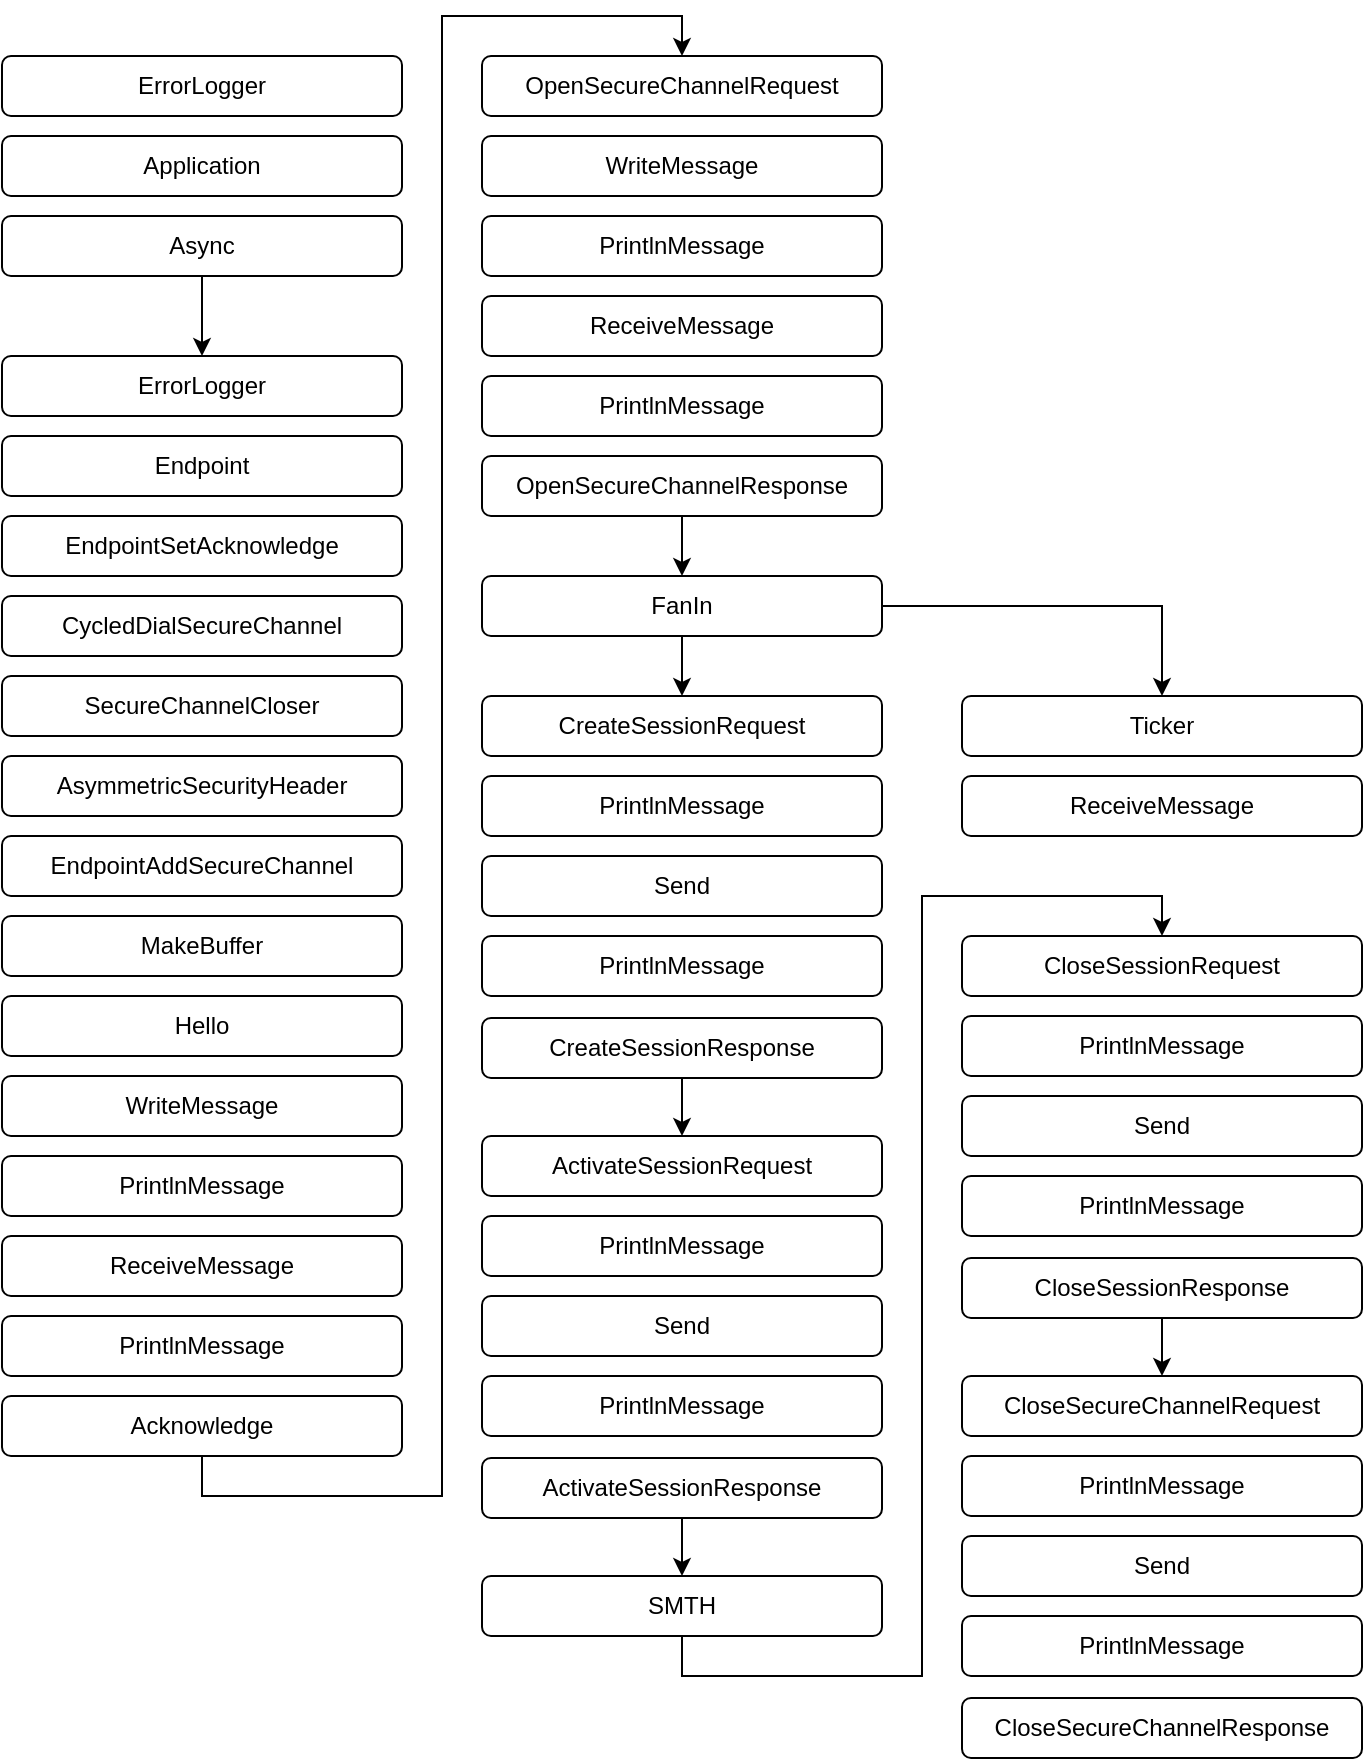 <mxfile version="21.6.8" type="github">
  <diagram name="Страница — 1" id="T-uPf4Jod4Mj95Pgdpi3">
    <mxGraphModel dx="1434" dy="782" grid="1" gridSize="10" guides="1" tooltips="1" connect="1" arrows="1" fold="1" page="1" pageScale="1" pageWidth="1200" pageHeight="1920" math="0" shadow="0">
      <root>
        <mxCell id="0" />
        <mxCell id="1" parent="0" />
        <mxCell id="MSmM4kQ4DseLMJ7Sbeac-5" value="ErrorLogger" style="rounded=1;whiteSpace=wrap;html=1;" vertex="1" parent="1">
          <mxGeometry x="40" y="40" width="200" height="30" as="geometry" />
        </mxCell>
        <mxCell id="MSmM4kQ4DseLMJ7Sbeac-6" value="Application" style="rounded=1;whiteSpace=wrap;html=1;" vertex="1" parent="1">
          <mxGeometry x="40" y="80" width="200" height="30" as="geometry" />
        </mxCell>
        <mxCell id="MSmM4kQ4DseLMJ7Sbeac-61" style="edgeStyle=orthogonalEdgeStyle;rounded=0;orthogonalLoop=1;jettySize=auto;html=1;exitX=0.5;exitY=1;exitDx=0;exitDy=0;entryX=0.5;entryY=0;entryDx=0;entryDy=0;" edge="1" parent="1" source="MSmM4kQ4DseLMJ7Sbeac-7" target="MSmM4kQ4DseLMJ7Sbeac-12">
          <mxGeometry relative="1" as="geometry" />
        </mxCell>
        <mxCell id="MSmM4kQ4DseLMJ7Sbeac-7" value="Async" style="rounded=1;whiteSpace=wrap;html=1;" vertex="1" parent="1">
          <mxGeometry x="40" y="120" width="200" height="30" as="geometry" />
        </mxCell>
        <mxCell id="MSmM4kQ4DseLMJ7Sbeac-62" style="edgeStyle=orthogonalEdgeStyle;rounded=0;orthogonalLoop=1;jettySize=auto;html=1;exitX=0.5;exitY=1;exitDx=0;exitDy=0;entryX=0.5;entryY=0;entryDx=0;entryDy=0;" edge="1" parent="1" source="MSmM4kQ4DseLMJ7Sbeac-28" target="MSmM4kQ4DseLMJ7Sbeac-33">
          <mxGeometry relative="1" as="geometry" />
        </mxCell>
        <mxCell id="MSmM4kQ4DseLMJ7Sbeac-63" style="edgeStyle=orthogonalEdgeStyle;rounded=0;orthogonalLoop=1;jettySize=auto;html=1;exitX=0.5;exitY=1;exitDx=0;exitDy=0;entryX=0.5;entryY=0;entryDx=0;entryDy=0;" edge="1" parent="1" source="MSmM4kQ4DseLMJ7Sbeac-34" target="MSmM4kQ4DseLMJ7Sbeac-51">
          <mxGeometry relative="1" as="geometry" />
        </mxCell>
        <mxCell id="MSmM4kQ4DseLMJ7Sbeac-59" style="edgeStyle=orthogonalEdgeStyle;rounded=0;orthogonalLoop=1;jettySize=auto;html=1;exitX=1;exitY=0.5;exitDx=0;exitDy=0;entryX=0.5;entryY=0;entryDx=0;entryDy=0;" edge="1" parent="1" source="MSmM4kQ4DseLMJ7Sbeac-51" target="MSmM4kQ4DseLMJ7Sbeac-52">
          <mxGeometry relative="1" as="geometry" />
        </mxCell>
        <mxCell id="MSmM4kQ4DseLMJ7Sbeac-60" style="edgeStyle=orthogonalEdgeStyle;rounded=0;orthogonalLoop=1;jettySize=auto;html=1;exitX=0.5;exitY=1;exitDx=0;exitDy=0;entryX=0.5;entryY=0;entryDx=0;entryDy=0;" edge="1" parent="1" source="MSmM4kQ4DseLMJ7Sbeac-51" target="MSmM4kQ4DseLMJ7Sbeac-54">
          <mxGeometry relative="1" as="geometry" />
        </mxCell>
        <mxCell id="MSmM4kQ4DseLMJ7Sbeac-51" value="FanIn" style="rounded=1;whiteSpace=wrap;html=1;glass=0;shadow=0;" vertex="1" parent="1">
          <mxGeometry x="280" y="300" width="200" height="30" as="geometry" />
        </mxCell>
        <mxCell id="MSmM4kQ4DseLMJ7Sbeac-69" style="edgeStyle=orthogonalEdgeStyle;rounded=0;orthogonalLoop=1;jettySize=auto;html=1;exitX=0.5;exitY=1;exitDx=0;exitDy=0;entryX=0.5;entryY=0;entryDx=0;entryDy=0;" edge="1" parent="1" source="MSmM4kQ4DseLMJ7Sbeac-58" target="MSmM4kQ4DseLMJ7Sbeac-64">
          <mxGeometry relative="1" as="geometry" />
        </mxCell>
        <mxCell id="MSmM4kQ4DseLMJ7Sbeac-70" value="" style="group" vertex="1" connectable="0" parent="1">
          <mxGeometry x="40" y="190" width="200" height="550" as="geometry" />
        </mxCell>
        <mxCell id="MSmM4kQ4DseLMJ7Sbeac-12" value="ErrorLogger" style="rounded=1;whiteSpace=wrap;html=1;" vertex="1" parent="MSmM4kQ4DseLMJ7Sbeac-70">
          <mxGeometry width="200" height="30" as="geometry" />
        </mxCell>
        <mxCell id="MSmM4kQ4DseLMJ7Sbeac-13" value="Endpoint" style="rounded=1;whiteSpace=wrap;html=1;" vertex="1" parent="MSmM4kQ4DseLMJ7Sbeac-70">
          <mxGeometry y="40" width="200" height="30" as="geometry" />
        </mxCell>
        <mxCell id="MSmM4kQ4DseLMJ7Sbeac-14" value="EndpointSetAcknowledge" style="rounded=1;whiteSpace=wrap;html=1;glass=0;shadow=0;" vertex="1" parent="MSmM4kQ4DseLMJ7Sbeac-70">
          <mxGeometry y="80" width="200" height="30" as="geometry" />
        </mxCell>
        <mxCell id="MSmM4kQ4DseLMJ7Sbeac-18" value="CycledDialSecureChannel" style="rounded=1;whiteSpace=wrap;html=1;glass=0;shadow=0;" vertex="1" parent="MSmM4kQ4DseLMJ7Sbeac-70">
          <mxGeometry y="120" width="200" height="30" as="geometry" />
        </mxCell>
        <mxCell id="MSmM4kQ4DseLMJ7Sbeac-19" value="SecureChannelCloser" style="rounded=1;whiteSpace=wrap;html=1;glass=0;shadow=0;" vertex="1" parent="MSmM4kQ4DseLMJ7Sbeac-70">
          <mxGeometry y="160" width="200" height="30" as="geometry" />
        </mxCell>
        <mxCell id="MSmM4kQ4DseLMJ7Sbeac-20" value="AsymmetricSecurityHeader" style="rounded=1;whiteSpace=wrap;html=1;glass=0;shadow=0;" vertex="1" parent="MSmM4kQ4DseLMJ7Sbeac-70">
          <mxGeometry y="200" width="200" height="30" as="geometry" />
        </mxCell>
        <mxCell id="MSmM4kQ4DseLMJ7Sbeac-21" value="EndpointAddSecureChannel" style="rounded=1;whiteSpace=wrap;html=1;glass=0;shadow=0;" vertex="1" parent="MSmM4kQ4DseLMJ7Sbeac-70">
          <mxGeometry y="240" width="200" height="30" as="geometry" />
        </mxCell>
        <mxCell id="MSmM4kQ4DseLMJ7Sbeac-22" value="MakeBuffer" style="rounded=1;whiteSpace=wrap;html=1;glass=0;shadow=0;" vertex="1" parent="MSmM4kQ4DseLMJ7Sbeac-70">
          <mxGeometry y="280" width="200" height="30" as="geometry" />
        </mxCell>
        <mxCell id="MSmM4kQ4DseLMJ7Sbeac-23" value="Hello" style="rounded=1;whiteSpace=wrap;html=1;glass=0;shadow=0;" vertex="1" parent="MSmM4kQ4DseLMJ7Sbeac-70">
          <mxGeometry y="320" width="200" height="30" as="geometry" />
        </mxCell>
        <mxCell id="MSmM4kQ4DseLMJ7Sbeac-24" value="WriteMessage" style="rounded=1;whiteSpace=wrap;html=1;glass=0;shadow=0;" vertex="1" parent="MSmM4kQ4DseLMJ7Sbeac-70">
          <mxGeometry y="360" width="200" height="30" as="geometry" />
        </mxCell>
        <mxCell id="MSmM4kQ4DseLMJ7Sbeac-25" value="PrintlnMessage" style="rounded=1;whiteSpace=wrap;html=1;glass=0;shadow=0;" vertex="1" parent="MSmM4kQ4DseLMJ7Sbeac-70">
          <mxGeometry y="400" width="200" height="30" as="geometry" />
        </mxCell>
        <mxCell id="MSmM4kQ4DseLMJ7Sbeac-26" value="ReceiveMessage" style="rounded=1;whiteSpace=wrap;html=1;glass=0;shadow=0;" vertex="1" parent="MSmM4kQ4DseLMJ7Sbeac-70">
          <mxGeometry y="440" width="200" height="30" as="geometry" />
        </mxCell>
        <mxCell id="MSmM4kQ4DseLMJ7Sbeac-27" value="PrintlnMessage" style="rounded=1;whiteSpace=wrap;html=1;glass=0;shadow=0;" vertex="1" parent="MSmM4kQ4DseLMJ7Sbeac-70">
          <mxGeometry y="480" width="200" height="30" as="geometry" />
        </mxCell>
        <mxCell id="MSmM4kQ4DseLMJ7Sbeac-28" value="Acknowledge" style="rounded=1;whiteSpace=wrap;html=1;glass=0;shadow=0;" vertex="1" parent="MSmM4kQ4DseLMJ7Sbeac-70">
          <mxGeometry y="520" width="200" height="30" as="geometry" />
        </mxCell>
        <mxCell id="MSmM4kQ4DseLMJ7Sbeac-71" value="" style="group" vertex="1" connectable="0" parent="1">
          <mxGeometry x="280" y="40" width="200" height="230" as="geometry" />
        </mxCell>
        <mxCell id="MSmM4kQ4DseLMJ7Sbeac-29" value="WriteMessage" style="rounded=1;whiteSpace=wrap;html=1;glass=0;shadow=0;" vertex="1" parent="MSmM4kQ4DseLMJ7Sbeac-71">
          <mxGeometry y="40" width="200" height="30" as="geometry" />
        </mxCell>
        <mxCell id="MSmM4kQ4DseLMJ7Sbeac-30" value="PrintlnMessage" style="rounded=1;whiteSpace=wrap;html=1;glass=0;shadow=0;" vertex="1" parent="MSmM4kQ4DseLMJ7Sbeac-71">
          <mxGeometry y="80" width="200" height="30" as="geometry" />
        </mxCell>
        <mxCell id="MSmM4kQ4DseLMJ7Sbeac-31" value="ReceiveMessage" style="rounded=1;whiteSpace=wrap;html=1;glass=0;shadow=0;" vertex="1" parent="MSmM4kQ4DseLMJ7Sbeac-71">
          <mxGeometry y="120" width="200" height="30" as="geometry" />
        </mxCell>
        <mxCell id="MSmM4kQ4DseLMJ7Sbeac-32" value="PrintlnMessage" style="rounded=1;whiteSpace=wrap;html=1;glass=0;shadow=0;" vertex="1" parent="MSmM4kQ4DseLMJ7Sbeac-71">
          <mxGeometry y="160" width="200" height="30" as="geometry" />
        </mxCell>
        <mxCell id="MSmM4kQ4DseLMJ7Sbeac-33" value="OpenSecureChannelRequest" style="rounded=1;whiteSpace=wrap;html=1;glass=0;shadow=0;" vertex="1" parent="MSmM4kQ4DseLMJ7Sbeac-71">
          <mxGeometry width="200" height="30" as="geometry" />
        </mxCell>
        <mxCell id="MSmM4kQ4DseLMJ7Sbeac-34" value="OpenSecureChannelResponse" style="rounded=1;whiteSpace=wrap;html=1;glass=0;shadow=0;" vertex="1" parent="MSmM4kQ4DseLMJ7Sbeac-71">
          <mxGeometry y="200" width="200" height="30" as="geometry" />
        </mxCell>
        <mxCell id="MSmM4kQ4DseLMJ7Sbeac-73" value="" style="group" vertex="1" connectable="0" parent="1">
          <mxGeometry x="280" y="360" width="200" height="191" as="geometry" />
        </mxCell>
        <mxCell id="MSmM4kQ4DseLMJ7Sbeac-54" value="CreateSessionRequest" style="rounded=1;whiteSpace=wrap;html=1;glass=0;shadow=0;" vertex="1" parent="MSmM4kQ4DseLMJ7Sbeac-73">
          <mxGeometry width="200" height="30" as="geometry" />
        </mxCell>
        <mxCell id="MSmM4kQ4DseLMJ7Sbeac-55" value="PrintlnMessage" style="rounded=1;whiteSpace=wrap;html=1;glass=0;shadow=0;" vertex="1" parent="MSmM4kQ4DseLMJ7Sbeac-73">
          <mxGeometry y="40" width="200" height="30" as="geometry" />
        </mxCell>
        <mxCell id="MSmM4kQ4DseLMJ7Sbeac-56" value="Send" style="rounded=1;whiteSpace=wrap;html=1;glass=0;shadow=0;" vertex="1" parent="MSmM4kQ4DseLMJ7Sbeac-73">
          <mxGeometry y="80" width="200" height="30" as="geometry" />
        </mxCell>
        <mxCell id="MSmM4kQ4DseLMJ7Sbeac-57" value="PrintlnMessage" style="rounded=1;whiteSpace=wrap;html=1;glass=0;shadow=0;" vertex="1" parent="MSmM4kQ4DseLMJ7Sbeac-73">
          <mxGeometry y="120" width="200" height="30" as="geometry" />
        </mxCell>
        <mxCell id="MSmM4kQ4DseLMJ7Sbeac-58" value="CreateSessionResponse" style="rounded=1;whiteSpace=wrap;html=1;glass=0;shadow=0;" vertex="1" parent="MSmM4kQ4DseLMJ7Sbeac-73">
          <mxGeometry y="161" width="200" height="30" as="geometry" />
        </mxCell>
        <mxCell id="MSmM4kQ4DseLMJ7Sbeac-74" value="" style="group" vertex="1" connectable="0" parent="1">
          <mxGeometry x="520" y="360" width="200" height="70" as="geometry" />
        </mxCell>
        <mxCell id="MSmM4kQ4DseLMJ7Sbeac-52" value="Ticker" style="rounded=1;whiteSpace=wrap;html=1;glass=0;shadow=0;" vertex="1" parent="MSmM4kQ4DseLMJ7Sbeac-74">
          <mxGeometry width="200" height="30" as="geometry" />
        </mxCell>
        <mxCell id="MSmM4kQ4DseLMJ7Sbeac-53" value="ReceiveMessage" style="rounded=1;whiteSpace=wrap;html=1;glass=0;shadow=0;" vertex="1" parent="MSmM4kQ4DseLMJ7Sbeac-74">
          <mxGeometry y="40" width="200" height="30" as="geometry" />
        </mxCell>
        <mxCell id="MSmM4kQ4DseLMJ7Sbeac-75" value="" style="group" vertex="1" connectable="0" parent="1">
          <mxGeometry x="280" y="580" width="200" height="191" as="geometry" />
        </mxCell>
        <mxCell id="MSmM4kQ4DseLMJ7Sbeac-64" value="ActivateSessionRequest" style="rounded=1;whiteSpace=wrap;html=1;glass=0;shadow=0;" vertex="1" parent="MSmM4kQ4DseLMJ7Sbeac-75">
          <mxGeometry width="200" height="30" as="geometry" />
        </mxCell>
        <mxCell id="MSmM4kQ4DseLMJ7Sbeac-65" value="PrintlnMessage" style="rounded=1;whiteSpace=wrap;html=1;glass=0;shadow=0;" vertex="1" parent="MSmM4kQ4DseLMJ7Sbeac-75">
          <mxGeometry y="40" width="200" height="30" as="geometry" />
        </mxCell>
        <mxCell id="MSmM4kQ4DseLMJ7Sbeac-66" value="Send" style="rounded=1;whiteSpace=wrap;html=1;glass=0;shadow=0;" vertex="1" parent="MSmM4kQ4DseLMJ7Sbeac-75">
          <mxGeometry y="80" width="200" height="30" as="geometry" />
        </mxCell>
        <mxCell id="MSmM4kQ4DseLMJ7Sbeac-67" value="PrintlnMessage" style="rounded=1;whiteSpace=wrap;html=1;glass=0;shadow=0;" vertex="1" parent="MSmM4kQ4DseLMJ7Sbeac-75">
          <mxGeometry y="120" width="200" height="30" as="geometry" />
        </mxCell>
        <mxCell id="MSmM4kQ4DseLMJ7Sbeac-68" value="ActivateSessionResponse" style="rounded=1;whiteSpace=wrap;html=1;glass=0;shadow=0;" vertex="1" parent="MSmM4kQ4DseLMJ7Sbeac-75">
          <mxGeometry y="161" width="200" height="30" as="geometry" />
        </mxCell>
        <mxCell id="MSmM4kQ4DseLMJ7Sbeac-91" style="edgeStyle=orthogonalEdgeStyle;rounded=0;orthogonalLoop=1;jettySize=auto;html=1;exitX=0.5;exitY=1;exitDx=0;exitDy=0;entryX=0.5;entryY=0;entryDx=0;entryDy=0;" edge="1" parent="1" source="MSmM4kQ4DseLMJ7Sbeac-82" target="MSmM4kQ4DseLMJ7Sbeac-85">
          <mxGeometry relative="1" as="geometry" />
        </mxCell>
        <mxCell id="MSmM4kQ4DseLMJ7Sbeac-82" value="SMTH" style="rounded=1;whiteSpace=wrap;html=1;glass=0;shadow=0;" vertex="1" parent="1">
          <mxGeometry x="280" y="800" width="200" height="30" as="geometry" />
        </mxCell>
        <mxCell id="MSmM4kQ4DseLMJ7Sbeac-84" value="" style="group" vertex="1" connectable="0" parent="1">
          <mxGeometry x="520" y="480" width="200" height="191" as="geometry" />
        </mxCell>
        <mxCell id="MSmM4kQ4DseLMJ7Sbeac-85" value="CloseSessionRequest" style="rounded=1;whiteSpace=wrap;html=1;glass=0;shadow=0;" vertex="1" parent="MSmM4kQ4DseLMJ7Sbeac-84">
          <mxGeometry width="200" height="30" as="geometry" />
        </mxCell>
        <mxCell id="MSmM4kQ4DseLMJ7Sbeac-86" value="PrintlnMessage" style="rounded=1;whiteSpace=wrap;html=1;glass=0;shadow=0;" vertex="1" parent="MSmM4kQ4DseLMJ7Sbeac-84">
          <mxGeometry y="40" width="200" height="30" as="geometry" />
        </mxCell>
        <mxCell id="MSmM4kQ4DseLMJ7Sbeac-87" value="Send" style="rounded=1;whiteSpace=wrap;html=1;glass=0;shadow=0;" vertex="1" parent="MSmM4kQ4DseLMJ7Sbeac-84">
          <mxGeometry y="80" width="200" height="30" as="geometry" />
        </mxCell>
        <mxCell id="MSmM4kQ4DseLMJ7Sbeac-88" value="PrintlnMessage" style="rounded=1;whiteSpace=wrap;html=1;glass=0;shadow=0;" vertex="1" parent="MSmM4kQ4DseLMJ7Sbeac-84">
          <mxGeometry y="120" width="200" height="30" as="geometry" />
        </mxCell>
        <mxCell id="MSmM4kQ4DseLMJ7Sbeac-89" value="CloseSessionResponse" style="rounded=1;whiteSpace=wrap;html=1;glass=0;shadow=0;" vertex="1" parent="MSmM4kQ4DseLMJ7Sbeac-84">
          <mxGeometry y="161" width="200" height="30" as="geometry" />
        </mxCell>
        <mxCell id="MSmM4kQ4DseLMJ7Sbeac-90" style="edgeStyle=orthogonalEdgeStyle;rounded=0;orthogonalLoop=1;jettySize=auto;html=1;exitX=0.5;exitY=1;exitDx=0;exitDy=0;entryX=0.5;entryY=0;entryDx=0;entryDy=0;" edge="1" parent="1" source="MSmM4kQ4DseLMJ7Sbeac-68" target="MSmM4kQ4DseLMJ7Sbeac-82">
          <mxGeometry relative="1" as="geometry" />
        </mxCell>
        <mxCell id="MSmM4kQ4DseLMJ7Sbeac-92" value="" style="group" vertex="1" connectable="0" parent="1">
          <mxGeometry x="520" y="700" width="200" height="191" as="geometry" />
        </mxCell>
        <mxCell id="MSmM4kQ4DseLMJ7Sbeac-93" value="CloseSecureChannelRequest" style="rounded=1;whiteSpace=wrap;html=1;glass=0;shadow=0;" vertex="1" parent="MSmM4kQ4DseLMJ7Sbeac-92">
          <mxGeometry width="200" height="30" as="geometry" />
        </mxCell>
        <mxCell id="MSmM4kQ4DseLMJ7Sbeac-94" value="PrintlnMessage" style="rounded=1;whiteSpace=wrap;html=1;glass=0;shadow=0;" vertex="1" parent="MSmM4kQ4DseLMJ7Sbeac-92">
          <mxGeometry y="40" width="200" height="30" as="geometry" />
        </mxCell>
        <mxCell id="MSmM4kQ4DseLMJ7Sbeac-95" value="Send" style="rounded=1;whiteSpace=wrap;html=1;glass=0;shadow=0;" vertex="1" parent="MSmM4kQ4DseLMJ7Sbeac-92">
          <mxGeometry y="80" width="200" height="30" as="geometry" />
        </mxCell>
        <mxCell id="MSmM4kQ4DseLMJ7Sbeac-96" value="PrintlnMessage" style="rounded=1;whiteSpace=wrap;html=1;glass=0;shadow=0;" vertex="1" parent="MSmM4kQ4DseLMJ7Sbeac-92">
          <mxGeometry y="120" width="200" height="30" as="geometry" />
        </mxCell>
        <mxCell id="MSmM4kQ4DseLMJ7Sbeac-97" value="CloseSecureChannelResponse" style="rounded=1;whiteSpace=wrap;html=1;glass=0;shadow=0;" vertex="1" parent="MSmM4kQ4DseLMJ7Sbeac-92">
          <mxGeometry y="161" width="200" height="30" as="geometry" />
        </mxCell>
        <mxCell id="MSmM4kQ4DseLMJ7Sbeac-98" style="edgeStyle=orthogonalEdgeStyle;rounded=0;orthogonalLoop=1;jettySize=auto;html=1;exitX=0.5;exitY=1;exitDx=0;exitDy=0;entryX=0.5;entryY=0;entryDx=0;entryDy=0;" edge="1" parent="1" source="MSmM4kQ4DseLMJ7Sbeac-89" target="MSmM4kQ4DseLMJ7Sbeac-93">
          <mxGeometry relative="1" as="geometry" />
        </mxCell>
      </root>
    </mxGraphModel>
  </diagram>
</mxfile>
